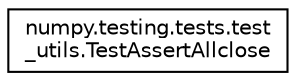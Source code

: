 digraph "Graphical Class Hierarchy"
{
 // LATEX_PDF_SIZE
  edge [fontname="Helvetica",fontsize="10",labelfontname="Helvetica",labelfontsize="10"];
  node [fontname="Helvetica",fontsize="10",shape=record];
  rankdir="LR";
  Node0 [label="numpy.testing.tests.test\l_utils.TestAssertAllclose",height=0.2,width=0.4,color="black", fillcolor="white", style="filled",URL="$classnumpy_1_1testing_1_1tests_1_1test__utils_1_1TestAssertAllclose.html",tooltip=" "];
}
